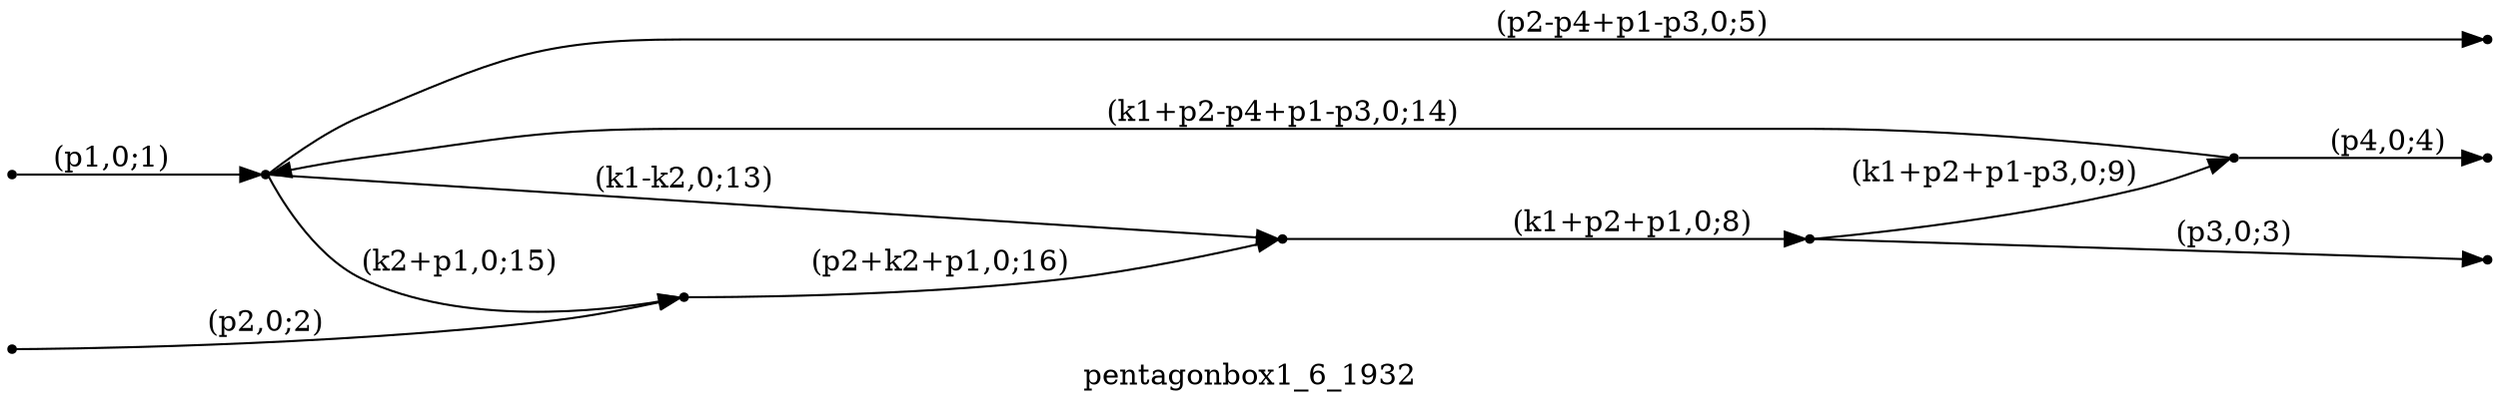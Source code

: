 digraph pentagonbox1_6_1932 {
  label="pentagonbox1_6_1932";
  rankdir="LR";
  subgraph edges {
    -1 -> 4 [label="(p1,0;1)"];
    -2 -> 5 [label="(p2,0;2)"];
    1 -> -3 [label="(p3,0;3)"];
    2 -> -4 [label="(p4,0;4)"];
    4 -> -5 [label="(p2-p4+p1-p3,0;5)"];
    3 -> 1 [label="(k1+p2+p1,0;8)"];
    1 -> 2 [label="(k1+p2+p1-p3,0;9)"];
    4 -> 3 [label="(k1-k2,0;13)"];
    2 -> 4 [label="(k1+p2-p4+p1-p3,0;14)"];
    4 -> 5 [label="(k2+p1,0;15)"];
    5 -> 3 [label="(p2+k2+p1,0;16)"];
  }
  subgraph incoming { rank="source"; -1; -2; }
  subgraph outgoing { rank="sink"; -3; -4; -5; }
-5 [shape=point];
-4 [shape=point];
-3 [shape=point];
-2 [shape=point];
-1 [shape=point];
1 [shape=point];
2 [shape=point];
3 [shape=point];
4 [shape=point];
5 [shape=point];
}

